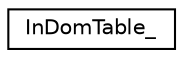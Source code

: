 digraph "Graphical Class Hierarchy"
{
  edge [fontname="Helvetica",fontsize="10",labelfontname="Helvetica",labelfontsize="10"];
  node [fontname="Helvetica",fontsize="10",shape=record];
  rankdir="LR";
  Node0 [label="InDomTable_",height=0.2,width=0.4,color="black", fillcolor="white", style="filled",URL="$structInDomTable__.html"];
}
